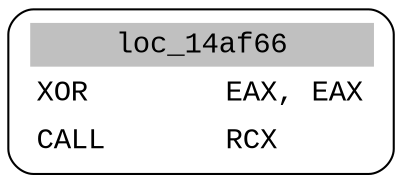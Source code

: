 digraph asm_graph {
1941 [
shape="Mrecord" fontname="Courier New"label =<<table border="0" cellborder="0" cellpadding="3"><tr><td align="center" colspan="2" bgcolor="grey">loc_14af66</td></tr><tr><td align="left">XOR        EAX, EAX</td></tr><tr><td align="left">CALL       RCX</td></tr></table>> ];
}
